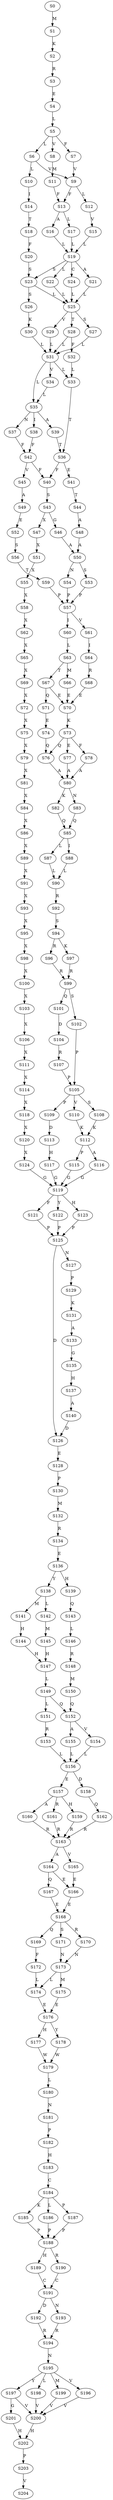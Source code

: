 strict digraph  {
	S0 -> S1 [ label = M ];
	S1 -> S2 [ label = K ];
	S2 -> S3 [ label = R ];
	S3 -> S4 [ label = E ];
	S4 -> S5 [ label = L ];
	S5 -> S6 [ label = L ];
	S5 -> S7 [ label = F ];
	S5 -> S8 [ label = V ];
	S6 -> S9 [ label = V ];
	S6 -> S10 [ label = L ];
	S7 -> S9 [ label = V ];
	S8 -> S11 [ label = M ];
	S9 -> S12 [ label = L ];
	S9 -> S13 [ label = F ];
	S10 -> S14 [ label = I ];
	S11 -> S13 [ label = F ];
	S12 -> S15 [ label = V ];
	S13 -> S16 [ label = A ];
	S13 -> S17 [ label = L ];
	S14 -> S18 [ label = T ];
	S15 -> S19 [ label = L ];
	S16 -> S19 [ label = L ];
	S17 -> S19 [ label = L ];
	S18 -> S20 [ label = F ];
	S19 -> S21 [ label = A ];
	S19 -> S22 [ label = L ];
	S19 -> S23 [ label = S ];
	S19 -> S24 [ label = C ];
	S20 -> S23 [ label = S ];
	S21 -> S25 [ label = L ];
	S22 -> S25 [ label = L ];
	S23 -> S26 [ label = S ];
	S23 -> S25 [ label = L ];
	S24 -> S25 [ label = L ];
	S25 -> S27 [ label = S ];
	S25 -> S28 [ label = T ];
	S25 -> S29 [ label = V ];
	S26 -> S30 [ label = K ];
	S27 -> S31 [ label = L ];
	S28 -> S32 [ label = F ];
	S28 -> S31 [ label = L ];
	S29 -> S31 [ label = L ];
	S30 -> S31 [ label = L ];
	S31 -> S33 [ label = L ];
	S31 -> S34 [ label = V ];
	S31 -> S35 [ label = L ];
	S32 -> S33 [ label = L ];
	S33 -> S36 [ label = T ];
	S34 -> S35 [ label = L ];
	S35 -> S37 [ label = N ];
	S35 -> S38 [ label = I ];
	S35 -> S39 [ label = A ];
	S36 -> S40 [ label = F ];
	S36 -> S41 [ label = E ];
	S37 -> S42 [ label = F ];
	S38 -> S42 [ label = F ];
	S39 -> S36 [ label = T ];
	S40 -> S43 [ label = S ];
	S41 -> S44 [ label = T ];
	S42 -> S45 [ label = V ];
	S42 -> S40 [ label = F ];
	S43 -> S46 [ label = G ];
	S43 -> S47 [ label = X ];
	S44 -> S48 [ label = A ];
	S45 -> S49 [ label = A ];
	S46 -> S50 [ label = A ];
	S47 -> S51 [ label = X ];
	S48 -> S50 [ label = A ];
	S49 -> S52 [ label = E ];
	S50 -> S53 [ label = S ];
	S50 -> S54 [ label = N ];
	S51 -> S55 [ label = X ];
	S52 -> S56 [ label = S ];
	S53 -> S57 [ label = P ];
	S54 -> S57 [ label = P ];
	S55 -> S58 [ label = X ];
	S56 -> S59 [ label = T ];
	S57 -> S60 [ label = I ];
	S57 -> S61 [ label = V ];
	S58 -> S62 [ label = X ];
	S59 -> S57 [ label = P ];
	S60 -> S63 [ label = L ];
	S61 -> S64 [ label = I ];
	S62 -> S65 [ label = X ];
	S63 -> S66 [ label = M ];
	S63 -> S67 [ label = T ];
	S64 -> S68 [ label = R ];
	S65 -> S69 [ label = X ];
	S66 -> S70 [ label = E ];
	S67 -> S71 [ label = Q ];
	S67 -> S70 [ label = E ];
	S68 -> S70 [ label = E ];
	S69 -> S72 [ label = X ];
	S70 -> S73 [ label = K ];
	S71 -> S74 [ label = E ];
	S72 -> S75 [ label = X ];
	S73 -> S76 [ label = Q ];
	S73 -> S77 [ label = E ];
	S73 -> S78 [ label = F ];
	S74 -> S76 [ label = Q ];
	S75 -> S79 [ label = X ];
	S76 -> S80 [ label = A ];
	S77 -> S80 [ label = A ];
	S78 -> S80 [ label = A ];
	S79 -> S81 [ label = X ];
	S80 -> S82 [ label = K ];
	S80 -> S83 [ label = N ];
	S81 -> S84 [ label = X ];
	S82 -> S85 [ label = Q ];
	S83 -> S85 [ label = Q ];
	S84 -> S86 [ label = X ];
	S85 -> S87 [ label = L ];
	S85 -> S88 [ label = I ];
	S86 -> S89 [ label = X ];
	S87 -> S90 [ label = L ];
	S88 -> S90 [ label = L ];
	S89 -> S91 [ label = X ];
	S90 -> S92 [ label = R ];
	S91 -> S93 [ label = X ];
	S92 -> S94 [ label = S ];
	S93 -> S95 [ label = X ];
	S94 -> S96 [ label = R ];
	S94 -> S97 [ label = K ];
	S95 -> S98 [ label = X ];
	S96 -> S99 [ label = R ];
	S97 -> S99 [ label = R ];
	S98 -> S100 [ label = X ];
	S99 -> S101 [ label = Q ];
	S99 -> S102 [ label = S ];
	S100 -> S103 [ label = X ];
	S101 -> S104 [ label = D ];
	S102 -> S105 [ label = P ];
	S103 -> S106 [ label = X ];
	S104 -> S107 [ label = R ];
	S105 -> S108 [ label = S ];
	S105 -> S109 [ label = P ];
	S105 -> S110 [ label = V ];
	S106 -> S111 [ label = X ];
	S107 -> S105 [ label = P ];
	S108 -> S112 [ label = K ];
	S109 -> S113 [ label = D ];
	S110 -> S112 [ label = K ];
	S111 -> S114 [ label = X ];
	S112 -> S115 [ label = P ];
	S112 -> S116 [ label = A ];
	S113 -> S117 [ label = H ];
	S114 -> S118 [ label = X ];
	S115 -> S119 [ label = G ];
	S116 -> S119 [ label = G ];
	S117 -> S119 [ label = G ];
	S118 -> S120 [ label = X ];
	S119 -> S121 [ label = F ];
	S119 -> S122 [ label = Y ];
	S119 -> S123 [ label = H ];
	S120 -> S124 [ label = X ];
	S121 -> S125 [ label = P ];
	S122 -> S125 [ label = P ];
	S123 -> S125 [ label = P ];
	S124 -> S119 [ label = G ];
	S125 -> S126 [ label = D ];
	S125 -> S127 [ label = N ];
	S126 -> S128 [ label = E ];
	S127 -> S129 [ label = P ];
	S128 -> S130 [ label = P ];
	S129 -> S131 [ label = K ];
	S130 -> S132 [ label = M ];
	S131 -> S133 [ label = A ];
	S132 -> S134 [ label = R ];
	S133 -> S135 [ label = G ];
	S134 -> S136 [ label = E ];
	S135 -> S137 [ label = H ];
	S136 -> S138 [ label = Y ];
	S136 -> S139 [ label = H ];
	S137 -> S140 [ label = A ];
	S138 -> S141 [ label = M ];
	S138 -> S142 [ label = L ];
	S139 -> S143 [ label = Q ];
	S140 -> S126 [ label = D ];
	S141 -> S144 [ label = H ];
	S142 -> S145 [ label = M ];
	S143 -> S146 [ label = L ];
	S144 -> S147 [ label = H ];
	S145 -> S147 [ label = H ];
	S146 -> S148 [ label = R ];
	S147 -> S149 [ label = L ];
	S148 -> S150 [ label = M ];
	S149 -> S151 [ label = L ];
	S149 -> S152 [ label = Q ];
	S150 -> S152 [ label = Q ];
	S151 -> S153 [ label = R ];
	S152 -> S154 [ label = V ];
	S152 -> S155 [ label = A ];
	S153 -> S156 [ label = L ];
	S154 -> S156 [ label = L ];
	S155 -> S156 [ label = L ];
	S156 -> S157 [ label = E ];
	S156 -> S158 [ label = D ];
	S157 -> S159 [ label = H ];
	S157 -> S160 [ label = A ];
	S157 -> S161 [ label = R ];
	S158 -> S162 [ label = Q ];
	S159 -> S163 [ label = R ];
	S160 -> S163 [ label = R ];
	S161 -> S163 [ label = R ];
	S162 -> S163 [ label = R ];
	S163 -> S164 [ label = A ];
	S163 -> S165 [ label = V ];
	S164 -> S166 [ label = E ];
	S164 -> S167 [ label = Q ];
	S165 -> S166 [ label = E ];
	S166 -> S168 [ label = E ];
	S167 -> S168 [ label = E ];
	S168 -> S169 [ label = Q ];
	S168 -> S170 [ label = R ];
	S168 -> S171 [ label = S ];
	S169 -> S172 [ label = F ];
	S170 -> S173 [ label = N ];
	S171 -> S173 [ label = N ];
	S172 -> S174 [ label = L ];
	S173 -> S174 [ label = L ];
	S173 -> S175 [ label = M ];
	S174 -> S176 [ label = E ];
	S175 -> S176 [ label = E ];
	S176 -> S177 [ label = H ];
	S176 -> S178 [ label = Y ];
	S177 -> S179 [ label = W ];
	S178 -> S179 [ label = W ];
	S179 -> S180 [ label = L ];
	S180 -> S181 [ label = N ];
	S181 -> S182 [ label = P ];
	S182 -> S183 [ label = H ];
	S183 -> S184 [ label = C ];
	S184 -> S185 [ label = K ];
	S184 -> S186 [ label = L ];
	S184 -> S187 [ label = P ];
	S185 -> S188 [ label = P ];
	S186 -> S188 [ label = P ];
	S187 -> S188 [ label = P ];
	S188 -> S189 [ label = H ];
	S188 -> S190 [ label = R ];
	S189 -> S191 [ label = C ];
	S190 -> S191 [ label = C ];
	S191 -> S192 [ label = D ];
	S191 -> S193 [ label = N ];
	S192 -> S194 [ label = R ];
	S193 -> S194 [ label = R ];
	S194 -> S195 [ label = N ];
	S195 -> S196 [ label = V ];
	S195 -> S197 [ label = Y ];
	S195 -> S198 [ label = L ];
	S195 -> S199 [ label = M ];
	S196 -> S200 [ label = V ];
	S197 -> S200 [ label = V ];
	S197 -> S201 [ label = G ];
	S198 -> S200 [ label = V ];
	S199 -> S200 [ label = V ];
	S200 -> S202 [ label = H ];
	S201 -> S202 [ label = H ];
	S202 -> S203 [ label = P ];
	S203 -> S204 [ label = V ];
}
